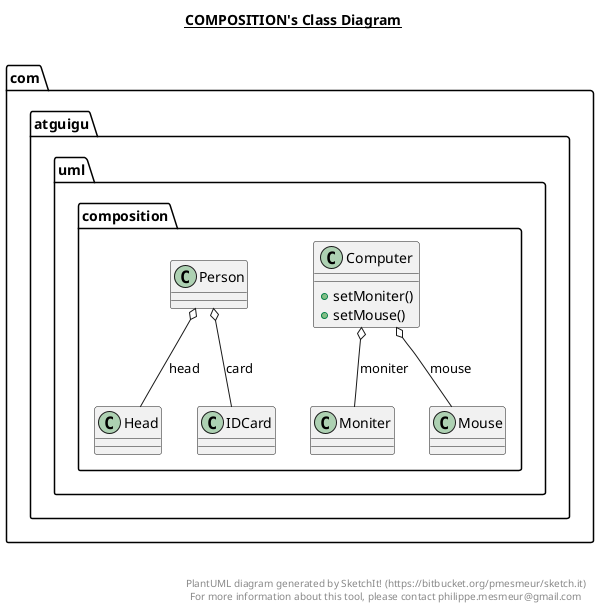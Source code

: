 @startuml

title __COMPOSITION's Class Diagram__\n

  namespace com.atguigu.uml {
    namespace composition {
      class com.atguigu.uml.composition.Computer {
          + setMoniter()
          + setMouse()
      }
    }
  }
  

  namespace com.atguigu.uml {
    namespace composition {
      class com.atguigu.uml.composition.Head {
      }
    }
  }
  

  namespace com.atguigu.uml {
    namespace composition {
      class com.atguigu.uml.composition.IDCard {
      }
    }
  }
  

  namespace com.atguigu.uml {
    namespace composition {
      class com.atguigu.uml.composition.Moniter {
      }
    }
  }
  

  namespace com.atguigu.uml {
    namespace composition {
      class com.atguigu.uml.composition.Mouse {
      }
    }
  }
  

  namespace com.atguigu.uml {
    namespace composition {
      class com.atguigu.uml.composition.Person {
      }
    }
  }
  

  com.atguigu.uml.composition.Computer o-- com.atguigu.uml.composition.Moniter : moniter
  com.atguigu.uml.composition.Computer o-- com.atguigu.uml.composition.Mouse : mouse
  com.atguigu.uml.composition.Person o-- com.atguigu.uml.composition.IDCard : card
  com.atguigu.uml.composition.Person o-- com.atguigu.uml.composition.Head : head


right footer


PlantUML diagram generated by SketchIt! (https://bitbucket.org/pmesmeur/sketch.it)
For more information about this tool, please contact philippe.mesmeur@gmail.com
endfooter

@enduml
